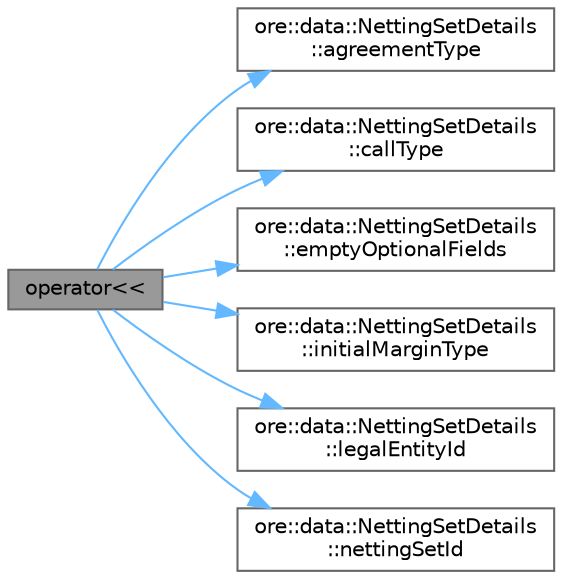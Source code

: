digraph "operator&lt;&lt;"
{
 // INTERACTIVE_SVG=YES
 // LATEX_PDF_SIZE
  bgcolor="transparent";
  edge [fontname=Helvetica,fontsize=10,labelfontname=Helvetica,labelfontsize=10];
  node [fontname=Helvetica,fontsize=10,shape=box,height=0.2,width=0.4];
  rankdir="LR";
  Node1 [label="operator\<\<",height=0.2,width=0.4,color="gray40", fillcolor="grey60", style="filled", fontcolor="black",tooltip="Enable writing of netting set details."];
  Node1 -> Node2 [color="steelblue1",style="solid"];
  Node2 [label="ore::data::NettingSetDetails\l::agreementType",height=0.2,width=0.4,color="grey40", fillcolor="white", style="filled",URL="$classore_1_1data_1_1_netting_set_details.html#afa91592625f2bd9ff9d7a3dd8df0b7da",tooltip=" "];
  Node1 -> Node3 [color="steelblue1",style="solid"];
  Node3 [label="ore::data::NettingSetDetails\l::callType",height=0.2,width=0.4,color="grey40", fillcolor="white", style="filled",URL="$classore_1_1data_1_1_netting_set_details.html#aeec84199fa84594964955691023dd300",tooltip=" "];
  Node1 -> Node4 [color="steelblue1",style="solid"];
  Node4 [label="ore::data::NettingSetDetails\l::emptyOptionalFields",height=0.2,width=0.4,color="grey40", fillcolor="white", style="filled",URL="$classore_1_1data_1_1_netting_set_details.html#ab87072d461177abcb48735d002150bfb",tooltip=" "];
  Node1 -> Node5 [color="steelblue1",style="solid"];
  Node5 [label="ore::data::NettingSetDetails\l::initialMarginType",height=0.2,width=0.4,color="grey40", fillcolor="white", style="filled",URL="$classore_1_1data_1_1_netting_set_details.html#a98a042eaf87e325e76ec1c36f6bc6316",tooltip=" "];
  Node1 -> Node6 [color="steelblue1",style="solid"];
  Node6 [label="ore::data::NettingSetDetails\l::legalEntityId",height=0.2,width=0.4,color="grey40", fillcolor="white", style="filled",URL="$classore_1_1data_1_1_netting_set_details.html#afa1c35d0f2601b4d1c5dd5e9b33be3ad",tooltip=" "];
  Node1 -> Node7 [color="steelblue1",style="solid"];
  Node7 [label="ore::data::NettingSetDetails\l::nettingSetId",height=0.2,width=0.4,color="grey40", fillcolor="white", style="filled",URL="$classore_1_1data_1_1_netting_set_details.html#a9bf8e40febad0782c5855488041ecfd7",tooltip=" "];
}
